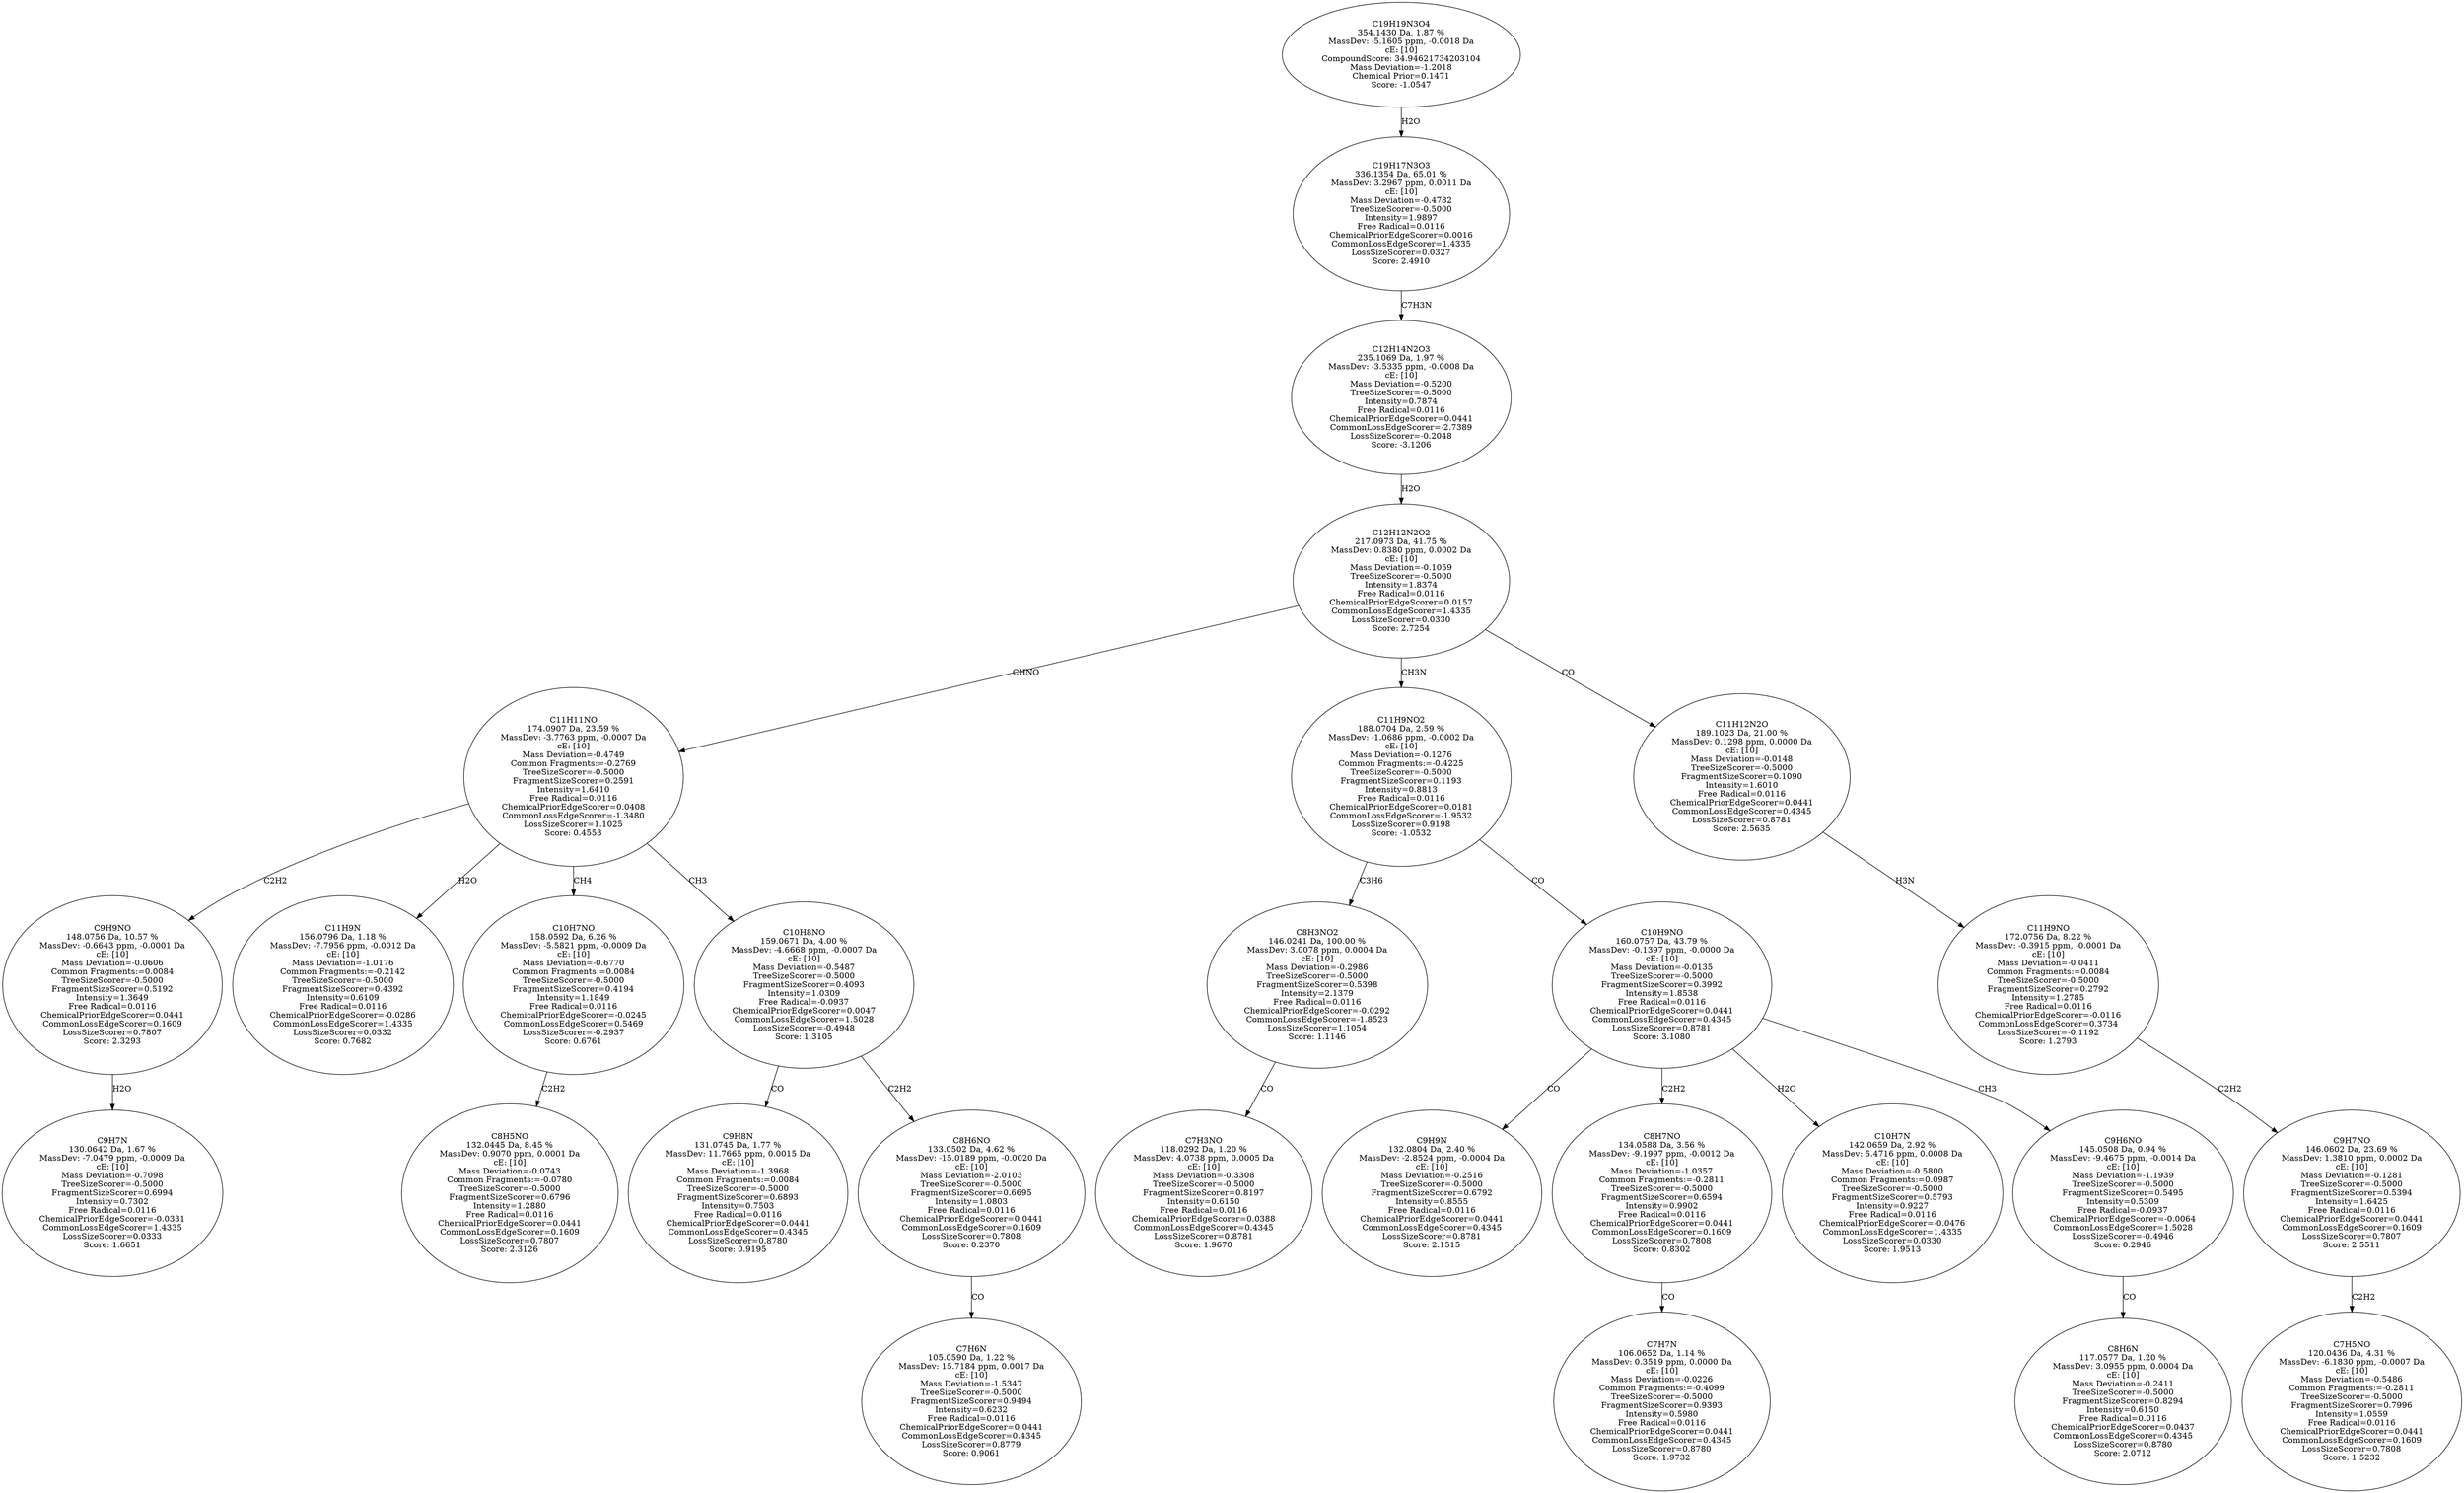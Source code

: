 strict digraph {
v1 [label="C9H7N\n130.0642 Da, 1.67 %\nMassDev: -7.0479 ppm, -0.0009 Da\ncE: [10]\nMass Deviation=-0.7098\nTreeSizeScorer=-0.5000\nFragmentSizeScorer=0.6994\nIntensity=0.7302\nFree Radical=0.0116\nChemicalPriorEdgeScorer=-0.0331\nCommonLossEdgeScorer=1.4335\nLossSizeScorer=0.0333\nScore: 1.6651"];
v2 [label="C9H9NO\n148.0756 Da, 10.57 %\nMassDev: -0.6643 ppm, -0.0001 Da\ncE: [10]\nMass Deviation=-0.0606\nCommon Fragments:=0.0084\nTreeSizeScorer=-0.5000\nFragmentSizeScorer=0.5192\nIntensity=1.3649\nFree Radical=0.0116\nChemicalPriorEdgeScorer=0.0441\nCommonLossEdgeScorer=0.1609\nLossSizeScorer=0.7807\nScore: 2.3293"];
v3 [label="C11H9N\n156.0796 Da, 1.18 %\nMassDev: -7.7956 ppm, -0.0012 Da\ncE: [10]\nMass Deviation=-1.0176\nCommon Fragments:=-0.2142\nTreeSizeScorer=-0.5000\nFragmentSizeScorer=0.4392\nIntensity=0.6109\nFree Radical=0.0116\nChemicalPriorEdgeScorer=-0.0286\nCommonLossEdgeScorer=1.4335\nLossSizeScorer=0.0332\nScore: 0.7682"];
v4 [label="C8H5NO\n132.0445 Da, 8.45 %\nMassDev: 0.9070 ppm, 0.0001 Da\ncE: [10]\nMass Deviation=-0.0743\nCommon Fragments:=-0.0780\nTreeSizeScorer=-0.5000\nFragmentSizeScorer=0.6796\nIntensity=1.2880\nFree Radical=0.0116\nChemicalPriorEdgeScorer=0.0441\nCommonLossEdgeScorer=0.1609\nLossSizeScorer=0.7807\nScore: 2.3126"];
v5 [label="C10H7NO\n158.0592 Da, 6.26 %\nMassDev: -5.5821 ppm, -0.0009 Da\ncE: [10]\nMass Deviation=-0.6770\nCommon Fragments:=0.0084\nTreeSizeScorer=-0.5000\nFragmentSizeScorer=0.4194\nIntensity=1.1849\nFree Radical=0.0116\nChemicalPriorEdgeScorer=-0.0245\nCommonLossEdgeScorer=0.5469\nLossSizeScorer=-0.2937\nScore: 0.6761"];
v6 [label="C9H8N\n131.0745 Da, 1.77 %\nMassDev: 11.7665 ppm, 0.0015 Da\ncE: [10]\nMass Deviation=-1.3968\nCommon Fragments:=0.0084\nTreeSizeScorer=-0.5000\nFragmentSizeScorer=0.6893\nIntensity=0.7503\nFree Radical=0.0116\nChemicalPriorEdgeScorer=0.0441\nCommonLossEdgeScorer=0.4345\nLossSizeScorer=0.8780\nScore: 0.9195"];
v7 [label="C7H6N\n105.0590 Da, 1.22 %\nMassDev: 15.7184 ppm, 0.0017 Da\ncE: [10]\nMass Deviation=-1.5347\nTreeSizeScorer=-0.5000\nFragmentSizeScorer=0.9494\nIntensity=0.6232\nFree Radical=0.0116\nChemicalPriorEdgeScorer=0.0441\nCommonLossEdgeScorer=0.4345\nLossSizeScorer=0.8779\nScore: 0.9061"];
v8 [label="C8H6NO\n133.0502 Da, 4.62 %\nMassDev: -15.0189 ppm, -0.0020 Da\ncE: [10]\nMass Deviation=-2.0103\nTreeSizeScorer=-0.5000\nFragmentSizeScorer=0.6695\nIntensity=1.0803\nFree Radical=0.0116\nChemicalPriorEdgeScorer=0.0441\nCommonLossEdgeScorer=0.1609\nLossSizeScorer=0.7808\nScore: 0.2370"];
v9 [label="C10H8NO\n159.0671 Da, 4.00 %\nMassDev: -4.6668 ppm, -0.0007 Da\ncE: [10]\nMass Deviation=-0.5487\nTreeSizeScorer=-0.5000\nFragmentSizeScorer=0.4093\nIntensity=1.0309\nFree Radical=-0.0937\nChemicalPriorEdgeScorer=0.0047\nCommonLossEdgeScorer=1.5028\nLossSizeScorer=-0.4948\nScore: 1.3105"];
v10 [label="C11H11NO\n174.0907 Da, 23.59 %\nMassDev: -3.7763 ppm, -0.0007 Da\ncE: [10]\nMass Deviation=-0.4749\nCommon Fragments:=-0.2769\nTreeSizeScorer=-0.5000\nFragmentSizeScorer=0.2591\nIntensity=1.6410\nFree Radical=0.0116\nChemicalPriorEdgeScorer=0.0408\nCommonLossEdgeScorer=-1.3480\nLossSizeScorer=1.1025\nScore: 0.4553"];
v11 [label="C7H3NO\n118.0292 Da, 1.20 %\nMassDev: 4.0738 ppm, 0.0005 Da\ncE: [10]\nMass Deviation=-0.3308\nTreeSizeScorer=-0.5000\nFragmentSizeScorer=0.8197\nIntensity=0.6150\nFree Radical=0.0116\nChemicalPriorEdgeScorer=0.0388\nCommonLossEdgeScorer=0.4345\nLossSizeScorer=0.8781\nScore: 1.9670"];
v12 [label="C8H3NO2\n146.0241 Da, 100.00 %\nMassDev: 3.0078 ppm, 0.0004 Da\ncE: [10]\nMass Deviation=-0.2986\nTreeSizeScorer=-0.5000\nFragmentSizeScorer=0.5398\nIntensity=2.1379\nFree Radical=0.0116\nChemicalPriorEdgeScorer=-0.0292\nCommonLossEdgeScorer=-1.8523\nLossSizeScorer=1.1054\nScore: 1.1146"];
v13 [label="C9H9N\n132.0804 Da, 2.40 %\nMassDev: -2.8524 ppm, -0.0004 Da\ncE: [10]\nMass Deviation=-0.2516\nTreeSizeScorer=-0.5000\nFragmentSizeScorer=0.6792\nIntensity=0.8555\nFree Radical=0.0116\nChemicalPriorEdgeScorer=0.0441\nCommonLossEdgeScorer=0.4345\nLossSizeScorer=0.8781\nScore: 2.1515"];
v14 [label="C7H7N\n106.0652 Da, 1.14 %\nMassDev: 0.3519 ppm, 0.0000 Da\ncE: [10]\nMass Deviation=-0.0226\nCommon Fragments:=-0.4099\nTreeSizeScorer=-0.5000\nFragmentSizeScorer=0.9393\nIntensity=0.5980\nFree Radical=0.0116\nChemicalPriorEdgeScorer=0.0441\nCommonLossEdgeScorer=0.4345\nLossSizeScorer=0.8780\nScore: 1.9732"];
v15 [label="C8H7NO\n134.0588 Da, 3.56 %\nMassDev: -9.1997 ppm, -0.0012 Da\ncE: [10]\nMass Deviation=-1.0357\nCommon Fragments:=-0.2811\nTreeSizeScorer=-0.5000\nFragmentSizeScorer=0.6594\nIntensity=0.9902\nFree Radical=0.0116\nChemicalPriorEdgeScorer=0.0441\nCommonLossEdgeScorer=0.1609\nLossSizeScorer=0.7808\nScore: 0.8302"];
v16 [label="C10H7N\n142.0659 Da, 2.92 %\nMassDev: 5.4716 ppm, 0.0008 Da\ncE: [10]\nMass Deviation=-0.5800\nCommon Fragments:=0.0987\nTreeSizeScorer=-0.5000\nFragmentSizeScorer=0.5793\nIntensity=0.9227\nFree Radical=0.0116\nChemicalPriorEdgeScorer=-0.0476\nCommonLossEdgeScorer=1.4335\nLossSizeScorer=0.0330\nScore: 1.9513"];
v17 [label="C8H6N\n117.0577 Da, 1.20 %\nMassDev: 3.0955 ppm, 0.0004 Da\ncE: [10]\nMass Deviation=-0.2411\nTreeSizeScorer=-0.5000\nFragmentSizeScorer=0.8294\nIntensity=0.6150\nFree Radical=0.0116\nChemicalPriorEdgeScorer=0.0437\nCommonLossEdgeScorer=0.4345\nLossSizeScorer=0.8780\nScore: 2.0712"];
v18 [label="C9H6NO\n145.0508 Da, 0.94 %\nMassDev: -9.4675 ppm, -0.0014 Da\ncE: [10]\nMass Deviation=-1.1939\nTreeSizeScorer=-0.5000\nFragmentSizeScorer=0.5495\nIntensity=0.5309\nFree Radical=-0.0937\nChemicalPriorEdgeScorer=-0.0064\nCommonLossEdgeScorer=1.5028\nLossSizeScorer=-0.4946\nScore: 0.2946"];
v19 [label="C10H9NO\n160.0757 Da, 43.79 %\nMassDev: -0.1397 ppm, -0.0000 Da\ncE: [10]\nMass Deviation=-0.0135\nTreeSizeScorer=-0.5000\nFragmentSizeScorer=0.3992\nIntensity=1.8538\nFree Radical=0.0116\nChemicalPriorEdgeScorer=0.0441\nCommonLossEdgeScorer=0.4345\nLossSizeScorer=0.8781\nScore: 3.1080"];
v20 [label="C11H9NO2\n188.0704 Da, 2.59 %\nMassDev: -1.0686 ppm, -0.0002 Da\ncE: [10]\nMass Deviation=-0.1276\nCommon Fragments:=-0.4225\nTreeSizeScorer=-0.5000\nFragmentSizeScorer=0.1193\nIntensity=0.8813\nFree Radical=0.0116\nChemicalPriorEdgeScorer=0.0181\nCommonLossEdgeScorer=-1.9532\nLossSizeScorer=0.9198\nScore: -1.0532"];
v21 [label="C7H5NO\n120.0436 Da, 4.31 %\nMassDev: -6.1830 ppm, -0.0007 Da\ncE: [10]\nMass Deviation=-0.5486\nCommon Fragments:=-0.2811\nTreeSizeScorer=-0.5000\nFragmentSizeScorer=0.7996\nIntensity=1.0559\nFree Radical=0.0116\nChemicalPriorEdgeScorer=0.0441\nCommonLossEdgeScorer=0.1609\nLossSizeScorer=0.7808\nScore: 1.5232"];
v22 [label="C9H7NO\n146.0602 Da, 23.69 %\nMassDev: 1.3810 ppm, 0.0002 Da\ncE: [10]\nMass Deviation=-0.1281\nTreeSizeScorer=-0.5000\nFragmentSizeScorer=0.5394\nIntensity=1.6425\nFree Radical=0.0116\nChemicalPriorEdgeScorer=0.0441\nCommonLossEdgeScorer=0.1609\nLossSizeScorer=0.7807\nScore: 2.5511"];
v23 [label="C11H9NO\n172.0756 Da, 8.22 %\nMassDev: -0.3915 ppm, -0.0001 Da\ncE: [10]\nMass Deviation=-0.0411\nCommon Fragments:=0.0084\nTreeSizeScorer=-0.5000\nFragmentSizeScorer=0.2792\nIntensity=1.2785\nFree Radical=0.0116\nChemicalPriorEdgeScorer=-0.0116\nCommonLossEdgeScorer=0.3734\nLossSizeScorer=-0.1192\nScore: 1.2793"];
v24 [label="C11H12N2O\n189.1023 Da, 21.00 %\nMassDev: 0.1298 ppm, 0.0000 Da\ncE: [10]\nMass Deviation=-0.0148\nTreeSizeScorer=-0.5000\nFragmentSizeScorer=0.1090\nIntensity=1.6010\nFree Radical=0.0116\nChemicalPriorEdgeScorer=0.0441\nCommonLossEdgeScorer=0.4345\nLossSizeScorer=0.8781\nScore: 2.5635"];
v25 [label="C12H12N2O2\n217.0973 Da, 41.75 %\nMassDev: 0.8380 ppm, 0.0002 Da\ncE: [10]\nMass Deviation=-0.1059\nTreeSizeScorer=-0.5000\nIntensity=1.8374\nFree Radical=0.0116\nChemicalPriorEdgeScorer=0.0157\nCommonLossEdgeScorer=1.4335\nLossSizeScorer=0.0330\nScore: 2.7254"];
v26 [label="C12H14N2O3\n235.1069 Da, 1.97 %\nMassDev: -3.5335 ppm, -0.0008 Da\ncE: [10]\nMass Deviation=-0.5200\nTreeSizeScorer=-0.5000\nIntensity=0.7874\nFree Radical=0.0116\nChemicalPriorEdgeScorer=0.0441\nCommonLossEdgeScorer=-2.7389\nLossSizeScorer=-0.2048\nScore: -3.1206"];
v27 [label="C19H17N3O3\n336.1354 Da, 65.01 %\nMassDev: 3.2967 ppm, 0.0011 Da\ncE: [10]\nMass Deviation=-0.4782\nTreeSizeScorer=-0.5000\nIntensity=1.9897\nFree Radical=0.0116\nChemicalPriorEdgeScorer=0.0016\nCommonLossEdgeScorer=1.4335\nLossSizeScorer=0.0327\nScore: 2.4910"];
v28 [label="C19H19N3O4\n354.1430 Da, 1.87 %\nMassDev: -5.1605 ppm, -0.0018 Da\ncE: [10]\nCompoundScore: 34.94621734203104\nMass Deviation=-1.2018\nChemical Prior=0.1471\nScore: -1.0547"];
v2 -> v1 [label="H2O"];
v10 -> v2 [label="C2H2"];
v10 -> v3 [label="H2O"];
v5 -> v4 [label="C2H2"];
v10 -> v5 [label="CH4"];
v9 -> v6 [label="CO"];
v8 -> v7 [label="CO"];
v9 -> v8 [label="C2H2"];
v10 -> v9 [label="CH3"];
v25 -> v10 [label="CHNO"];
v12 -> v11 [label="CO"];
v20 -> v12 [label="C3H6"];
v19 -> v13 [label="CO"];
v15 -> v14 [label="CO"];
v19 -> v15 [label="C2H2"];
v19 -> v16 [label="H2O"];
v18 -> v17 [label="CO"];
v19 -> v18 [label="CH3"];
v20 -> v19 [label="CO"];
v25 -> v20 [label="CH3N"];
v22 -> v21 [label="C2H2"];
v23 -> v22 [label="C2H2"];
v24 -> v23 [label="H3N"];
v25 -> v24 [label="CO"];
v26 -> v25 [label="H2O"];
v27 -> v26 [label="C7H3N"];
v28 -> v27 [label="H2O"];
}